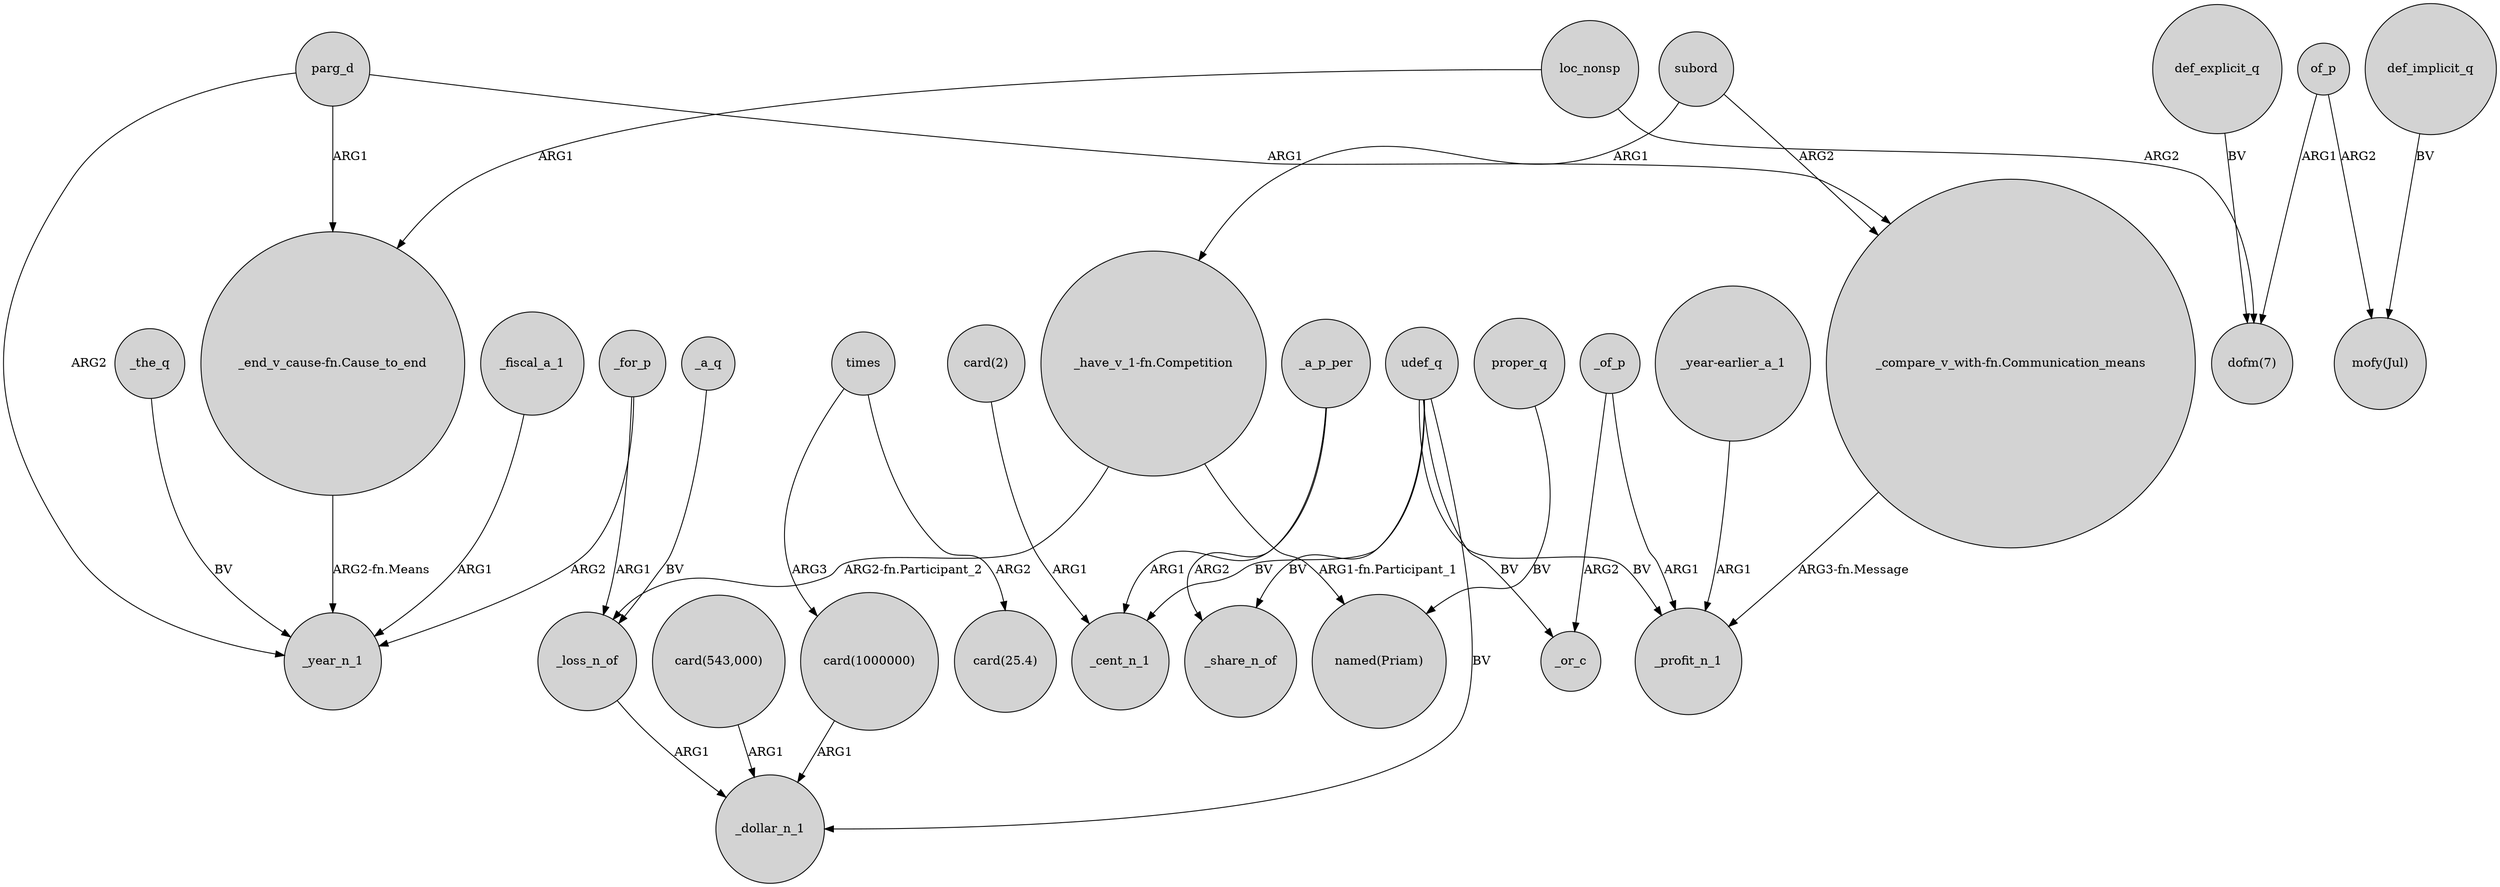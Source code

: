 digraph {
	node [shape=circle style=filled]
	parg_d -> "_end_v_cause-fn.Cause_to_end" [label=ARG1]
	_a_q -> _loss_n_of [label=BV]
	"card(543,000)" -> _dollar_n_1 [label=ARG1]
	_a_p_per -> _cent_n_1 [label=ARG1]
	"_compare_v_with-fn.Communication_means" -> _profit_n_1 [label="ARG3-fn.Message"]
	_fiscal_a_1 -> _year_n_1 [label=ARG1]
	loc_nonsp -> "dofm(7)" [label=ARG2]
	_loss_n_of -> _dollar_n_1 [label=ARG1]
	"_end_v_cause-fn.Cause_to_end" -> _year_n_1 [label="ARG2-fn.Means"]
	times -> "card(1000000)" [label=ARG3]
	udef_q -> _profit_n_1 [label=BV]
	def_implicit_q -> "mofy(Jul)" [label=BV]
	def_explicit_q -> "dofm(7)" [label=BV]
	udef_q -> _cent_n_1 [label=BV]
	udef_q -> _or_c [label=BV]
	parg_d -> "_compare_v_with-fn.Communication_means" [label=ARG1]
	"_have_v_1-fn.Competition" -> _loss_n_of [label="ARG2-fn.Participant_2"]
	of_p -> "dofm(7)" [label=ARG1]
	_a_p_per -> _share_n_of [label=ARG2]
	_for_p -> _loss_n_of [label=ARG1]
	_the_q -> _year_n_1 [label=BV]
	times -> "card(25.4)" [label=ARG2]
	_of_p -> _profit_n_1 [label=ARG1]
	"_year-earlier_a_1" -> _profit_n_1 [label=ARG1]
	"_have_v_1-fn.Competition" -> "named(Priam)" [label="ARG1-fn.Participant_1"]
	udef_q -> _share_n_of [label=BV]
	subord -> "_compare_v_with-fn.Communication_means" [label=ARG2]
	udef_q -> _dollar_n_1 [label=BV]
	"card(1000000)" -> _dollar_n_1 [label=ARG1]
	loc_nonsp -> "_end_v_cause-fn.Cause_to_end" [label=ARG1]
	of_p -> "mofy(Jul)" [label=ARG2]
	proper_q -> "named(Priam)" [label=BV]
	parg_d -> _year_n_1 [label=ARG2]
	_of_p -> _or_c [label=ARG2]
	_for_p -> _year_n_1 [label=ARG2]
	subord -> "_have_v_1-fn.Competition" [label=ARG1]
	"card(2)" -> _cent_n_1 [label=ARG1]
}
